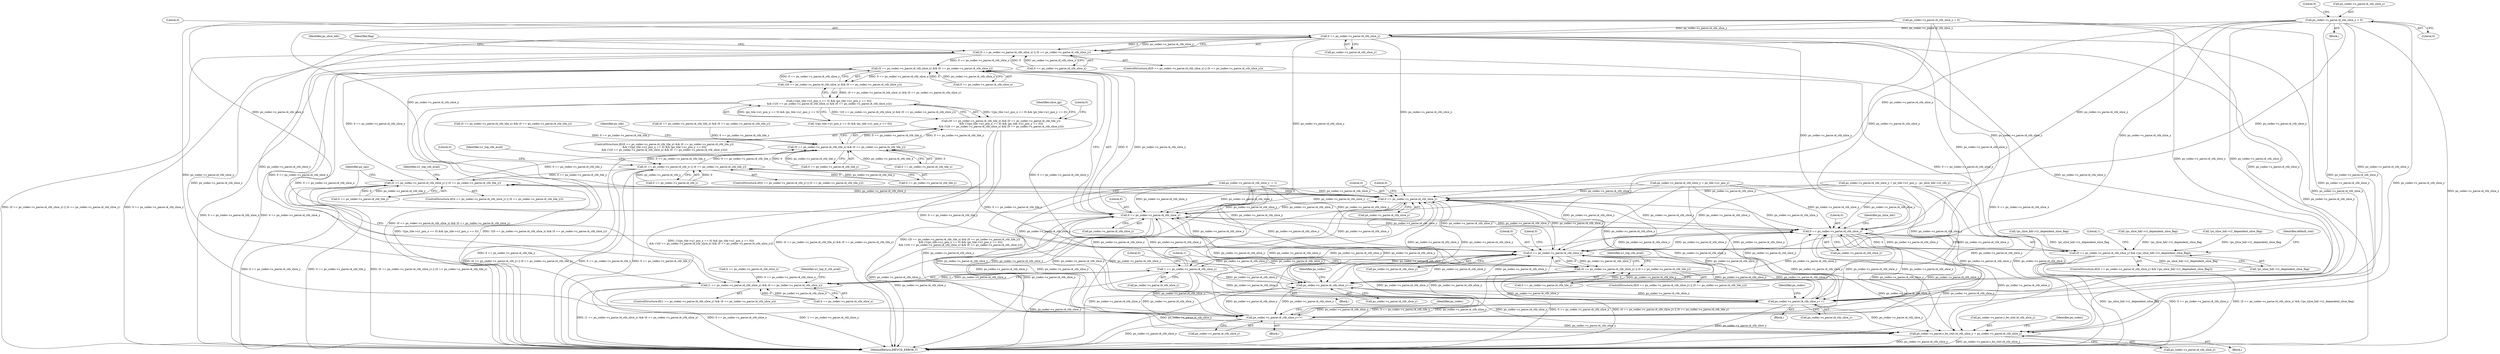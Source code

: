 digraph "0_Android_2b9fb0c2074d370a254b35e2489de2d94943578d@pointer" {
"1000480" [label="(Call,ps_codec->s_parse.i4_ctb_slice_y = 0)"];
"1000718" [label="(Call,0 == ps_codec->s_parse.i4_ctb_slice_y)"];
"1000710" [label="(Call,(0 == ps_codec->s_parse.i4_ctb_slice_x) || (0 == ps_codec->s_parse.i4_ctb_slice_y))"];
"1001120" [label="(Call,(0 == ps_codec->s_parse.i4_ctb_slice_x) && (0 == ps_codec->s_parse.i4_ctb_slice_y))"];
"1001119" [label="(Call,!((0 == ps_codec->s_parse.i4_ctb_slice_x) && (0 == ps_codec->s_parse.i4_ctb_slice_y)))"];
"1001106" [label="(Call,(!((ps_tile->u1_pos_x == 0) && (ps_tile->u1_pos_y == 0)))\n && (!((0 == ps_codec->s_parse.i4_ctb_slice_x) && (0 == ps_codec->s_parse.i4_ctb_slice_y))))"];
"1001090" [label="(Call,((0 == ps_codec->s_parse.i4_ctb_tile_x) && (0 == ps_codec->s_parse.i4_ctb_tile_y))\n && (!((ps_tile->u1_pos_x == 0) && (ps_tile->u1_pos_y == 0)))\n && (!((0 == ps_codec->s_parse.i4_ctb_slice_x) && (0 == ps_codec->s_parse.i4_ctb_slice_y))))"];
"1002802" [label="(Call,(1 == ps_codec->s_parse.i4_ctb_slice_y) && (0 == ps_codec->s_parse.i4_ctb_slice_x))"];
"1001128" [label="(Call,0 == ps_codec->s_parse.i4_ctb_slice_y)"];
"1001539" [label="(Call,0 == ps_codec->s_parse.i4_ctb_slice_y)"];
"1001538" [label="(Call,(0 == ps_codec->s_parse.i4_ctb_slice_y) && (!ps_slice_hdr->i1_dependent_slice_flag))"];
"1002709" [label="(Call,0 == ps_codec->s_parse.i4_ctb_slice_y)"];
"1002708" [label="(Call,(0 == ps_codec->s_parse.i4_ctb_slice_y) || (0 == ps_codec->s_parse.i4_ctb_tile_y))"];
"1001091" [label="(Call,(0 == ps_codec->s_parse.i4_ctb_tile_x) && (0 == ps_codec->s_parse.i4_ctb_tile_y))"];
"1002659" [label="(Call,(0 == ps_codec->s_parse.i4_ctb_y) || (0 == ps_codec->s_parse.i4_ctb_tile_y))"];
"1002752" [label="(Call,(0 == ps_codec->s_parse.i4_ctb_slice_y) || (0 == ps_codec->s_parse.i4_ctb_tile_y))"];
"1002753" [label="(Call,0 == ps_codec->s_parse.i4_ctb_slice_y)"];
"1002803" [label="(Call,1 == ps_codec->s_parse.i4_ctb_slice_y)"];
"1003698" [label="(Call,ps_codec->s_parse.s_bs_ctxt.i4_ctb_slice_y = ps_codec->s_parse.i4_ctb_slice_y)"];
"1004071" [label="(Call,ps_codec->s_parse.i4_ctb_slice_y++)"];
"1004098" [label="(Call,ps_codec->s_parse.i4_ctb_slice_y++)"];
"1004124" [label="(Call,ps_codec->s_parse.i4_ctb_slice_y++)"];
"1000883" [label="(Call,(0 == ps_codec->s_parse.i4_ctb_tile_x) && (0 == ps_codec->s_parse.i4_ctb_tile_y))"];
"1004124" [label="(Call,ps_codec->s_parse.i4_ctb_slice_y++)"];
"1004098" [label="(Call,ps_codec->s_parse.i4_ctb_slice_y++)"];
"1000710" [label="(Call,(0 == ps_codec->s_parse.i4_ctb_slice_x) || (0 == ps_codec->s_parse.i4_ctb_slice_y))"];
"1000468" [label="(Call,!ps_slice_hdr->i1_dependent_slice_flag)"];
"1002801" [label="(ControlStructure,if((1 == ps_codec->s_parse.i4_ctb_slice_y) && (0 == ps_codec->s_parse.i4_ctb_slice_x)))"];
"1002710" [label="(Literal,0)"];
"1002708" [label="(Call,(0 == ps_codec->s_parse.i4_ctb_slice_y) || (0 == ps_codec->s_parse.i4_ctb_tile_y))"];
"1000472" [label="(Block,)"];
"1001551" [label="(Identifier,default_ctxt)"];
"1000266" [label="(Call,!ps_slice_hdr->i1_dependent_slice_flag)"];
"1002687" [label="(Literal,0)"];
"1002711" [label="(Call,ps_codec->s_parse.i4_ctb_slice_y)"];
"1002667" [label="(Call,0 == ps_codec->s_parse.i4_ctb_tile_y)"];
"1001091" [label="(Call,(0 == ps_codec->s_parse.i4_ctb_tile_x) && (0 == ps_codec->s_parse.i4_ctb_tile_y))"];
"1001546" [label="(Call,!ps_slice_hdr->i1_dependent_slice_flag)"];
"1004125" [label="(Call,ps_codec->s_parse.i4_ctb_slice_y)"];
"1001090" [label="(Call,((0 == ps_codec->s_parse.i4_ctb_tile_x) && (0 == ps_codec->s_parse.i4_ctb_tile_y))\n && (!((ps_tile->u1_pos_x == 0) && (ps_tile->u1_pos_y == 0)))\n && (!((0 == ps_codec->s_parse.i4_ctb_slice_x) && (0 == ps_codec->s_parse.i4_ctb_slice_y))))"];
"1001555" [label="(Literal,1)"];
"1000486" [label="(Literal,0)"];
"1000720" [label="(Call,ps_codec->s_parse.i4_ctb_slice_y)"];
"1002717" [label="(Literal,0)"];
"1001541" [label="(Call,ps_codec->s_parse.i4_ctb_slice_y)"];
"1001111" [label="(Identifier,ps_tile)"];
"1003699" [label="(Call,ps_codec->s_parse.s_bs_ctxt.i4_ctb_slice_y)"];
"1000719" [label="(Literal,0)"];
"1002707" [label="(ControlStructure,if((0 == ps_codec->s_parse.i4_ctb_slice_y) || (0 == ps_codec->s_parse.i4_ctb_tile_y)))"];
"1001137" [label="(Identifier,slice_qp)"];
"1004097" [label="(Block,)"];
"1001348" [label="(Literal,0)"];
"1002775" [label="(Call,0 == ps_codec->s_parse.i4_ctb_slice_x)"];
"1001296" [label="(Call,!ps_slice_hdr->i1_dependent_slice_flag)"];
"1001099" [label="(Call,0 == ps_codec->s_parse.i4_ctb_tile_y)"];
"1001089" [label="(ControlStructure,if(((0 == ps_codec->s_parse.i4_ctb_tile_x) && (0 == ps_codec->s_parse.i4_ctb_tile_y))\n && (!((ps_tile->u1_pos_x == 0) && (ps_tile->u1_pos_y == 0)))\n && (!((0 == ps_codec->s_parse.i4_ctb_slice_x) && (0 == ps_codec->s_parse.i4_ctb_slice_y)))))"];
"1001092" [label="(Call,0 == ps_codec->s_parse.i4_ctb_tile_x)"];
"1003715" [label="(Identifier,ps_codec)"];
"1002754" [label="(Literal,0)"];
"1000711" [label="(Call,0 == ps_codec->s_parse.i4_ctb_slice_x)"];
"1002659" [label="(Call,(0 == ps_codec->s_parse.i4_ctb_y) || (0 == ps_codec->s_parse.i4_ctb_tile_y))"];
"1002810" [label="(Call,0 == ps_codec->s_parse.i4_ctb_slice_x)"];
"1002802" [label="(Call,(1 == ps_codec->s_parse.i4_ctb_slice_y) && (0 == ps_codec->s_parse.i4_ctb_slice_x))"];
"1001129" [label="(Literal,0)"];
"1000730" [label="(Identifier,flag)"];
"1000460" [label="(Call,ps_codec->s_parse.i4_ctb_slice_y = 0)"];
"1001130" [label="(Call,ps_codec->s_parse.i4_ctb_slice_y)"];
"1002709" [label="(Call,0 == ps_codec->s_parse.i4_ctb_slice_y)"];
"1002660" [label="(Call,0 == ps_codec->s_parse.i4_ctb_y)"];
"1002716" [label="(Call,0 == ps_codec->s_parse.i4_ctb_tile_y)"];
"1003706" [label="(Call,ps_codec->s_parse.i4_ctb_slice_y)"];
"1001106" [label="(Call,(!((ps_tile->u1_pos_x == 0) && (ps_tile->u1_pos_y == 0)))\n && (!((0 == ps_codec->s_parse.i4_ctb_slice_x) && (0 == ps_codec->s_parse.i4_ctb_slice_y))))"];
"1004123" [label="(Block,)"];
"1004080" [label="(Identifier,ps_codec)"];
"1002819" [label="(Identifier,u1_top_lt_ctb_avail)"];
"1003698" [label="(Call,ps_codec->s_parse.s_bs_ctxt.i4_ctb_slice_y = ps_codec->s_parse.i4_ctb_slice_y)"];
"1001120" [label="(Call,(0 == ps_codec->s_parse.i4_ctb_slice_x) && (0 == ps_codec->s_parse.i4_ctb_slice_y))"];
"1001121" [label="(Call,0 == ps_codec->s_parse.i4_ctb_slice_x)"];
"1002805" [label="(Call,ps_codec->s_parse.i4_ctb_slice_y)"];
"1001537" [label="(ControlStructure,if((0 == ps_codec->s_parse.i4_ctb_slice_y) && (!ps_slice_hdr->i1_dependent_slice_flag)))"];
"1000718" [label="(Call,0 == ps_codec->s_parse.i4_ctb_slice_y)"];
"1004070" [label="(Block,)"];
"1000437" [label="(Call,(0 == ps_codec->s_parse.i4_ctb_tile_x) && (0 == ps_codec->s_parse.i4_ctb_tile_y))"];
"1004845" [label="(MethodReturn,IHEVCD_ERROR_T)"];
"1002755" [label="(Call,ps_codec->s_parse.i4_ctb_slice_y)"];
"1001239" [label="(Call,ps_codec->s_parse.i4_ctb_slice_y = ps_tile->u1_pos_y - ps_slice_hdr->i2_ctb_y)"];
"1004072" [label="(Call,ps_codec->s_parse.i4_ctb_slice_y)"];
"1002751" [label="(ControlStructure,if((0 == ps_codec->s_parse.i4_ctb_slice_y) || (0 == ps_codec->s_parse.i4_ctb_tile_y)))"];
"1001548" [label="(Identifier,ps_slice_hdr)"];
"1000490" [label="(Literal,0)"];
"1004099" [label="(Call,ps_codec->s_parse.i4_ctb_slice_y)"];
"1002760" [label="(Call,0 == ps_codec->s_parse.i4_ctb_tile_y)"];
"1001128" [label="(Call,0 == ps_codec->s_parse.i4_ctb_slice_y)"];
"1002811" [label="(Literal,0)"];
"1000480" [label="(Call,ps_codec->s_parse.i4_ctb_slice_y = 0)"];
"1001119" [label="(Call,!((0 == ps_codec->s_parse.i4_ctb_slice_x) && (0 == ps_codec->s_parse.i4_ctb_slice_y)))"];
"1002725" [label="(Identifier,u1_top_ctb_avail)"];
"1002804" [label="(Literal,1)"];
"1002769" [label="(Identifier,u1_top_ctb_avail)"];
"1002753" [label="(Call,0 == ps_codec->s_parse.i4_ctb_slice_y)"];
"1002658" [label="(ControlStructure,if((0 == ps_codec->s_parse.i4_ctb_y) || (0 == ps_codec->s_parse.i4_ctb_tile_y)))"];
"1001539" [label="(Call,0 == ps_codec->s_parse.i4_ctb_slice_y)"];
"1002752" [label="(Call,(0 == ps_codec->s_parse.i4_ctb_slice_y) || (0 == ps_codec->s_parse.i4_ctb_tile_y))"];
"1001288" [label="(Call,ps_codec->s_parse.i4_ctb_slice_y -= 1)"];
"1002826" [label="(Identifier,ps_sps)"];
"1004301" [label="(Call,ps_codec->s_parse.i4_ctb_slice_y = ps_tile->u1_pos_y)"];
"1002676" [label="(Identifier,u1_top_ctb_avail)"];
"1001540" [label="(Literal,0)"];
"1003465" [label="(Block,)"];
"1004071" [label="(Call,ps_codec->s_parse.i4_ctb_slice_y++)"];
"1001538" [label="(Call,(0 == ps_codec->s_parse.i4_ctb_slice_y) && (!ps_slice_hdr->i1_dependent_slice_flag))"];
"1002761" [label="(Literal,0)"];
"1004133" [label="(Identifier,ps_codec)"];
"1004107" [label="(Identifier,ps_codec)"];
"1002803" [label="(Call,1 == ps_codec->s_parse.i4_ctb_slice_y)"];
"1001107" [label="(Call,!((ps_tile->u1_pos_x == 0) && (ps_tile->u1_pos_y == 0)))"];
"1000709" [label="(ControlStructure,if((0 == ps_codec->s_parse.i4_ctb_slice_x) || (0 == ps_codec->s_parse.i4_ctb_slice_y)))"];
"1000822" [label="(Identifier,ps_slice_hdr)"];
"1000481" [label="(Call,ps_codec->s_parse.i4_ctb_slice_y)"];
"1000480" -> "1000472"  [label="AST: "];
"1000480" -> "1000486"  [label="CFG: "];
"1000481" -> "1000480"  [label="AST: "];
"1000486" -> "1000480"  [label="AST: "];
"1000490" -> "1000480"  [label="CFG: "];
"1000480" -> "1004845"  [label="DDG: ps_codec->s_parse.i4_ctb_slice_y"];
"1000480" -> "1000718"  [label="DDG: ps_codec->s_parse.i4_ctb_slice_y"];
"1000480" -> "1001128"  [label="DDG: ps_codec->s_parse.i4_ctb_slice_y"];
"1000480" -> "1001539"  [label="DDG: ps_codec->s_parse.i4_ctb_slice_y"];
"1000480" -> "1002709"  [label="DDG: ps_codec->s_parse.i4_ctb_slice_y"];
"1000480" -> "1002753"  [label="DDG: ps_codec->s_parse.i4_ctb_slice_y"];
"1000480" -> "1003698"  [label="DDG: ps_codec->s_parse.i4_ctb_slice_y"];
"1000480" -> "1004071"  [label="DDG: ps_codec->s_parse.i4_ctb_slice_y"];
"1000480" -> "1004098"  [label="DDG: ps_codec->s_parse.i4_ctb_slice_y"];
"1000480" -> "1004124"  [label="DDG: ps_codec->s_parse.i4_ctb_slice_y"];
"1000718" -> "1000710"  [label="AST: "];
"1000718" -> "1000720"  [label="CFG: "];
"1000719" -> "1000718"  [label="AST: "];
"1000720" -> "1000718"  [label="AST: "];
"1000710" -> "1000718"  [label="CFG: "];
"1000718" -> "1004845"  [label="DDG: ps_codec->s_parse.i4_ctb_slice_y"];
"1000718" -> "1000710"  [label="DDG: 0"];
"1000718" -> "1000710"  [label="DDG: ps_codec->s_parse.i4_ctb_slice_y"];
"1000460" -> "1000718"  [label="DDG: ps_codec->s_parse.i4_ctb_slice_y"];
"1000718" -> "1001128"  [label="DDG: ps_codec->s_parse.i4_ctb_slice_y"];
"1000718" -> "1001539"  [label="DDG: ps_codec->s_parse.i4_ctb_slice_y"];
"1000718" -> "1002709"  [label="DDG: ps_codec->s_parse.i4_ctb_slice_y"];
"1000718" -> "1002753"  [label="DDG: ps_codec->s_parse.i4_ctb_slice_y"];
"1000718" -> "1003698"  [label="DDG: ps_codec->s_parse.i4_ctb_slice_y"];
"1000718" -> "1004071"  [label="DDG: ps_codec->s_parse.i4_ctb_slice_y"];
"1000718" -> "1004098"  [label="DDG: ps_codec->s_parse.i4_ctb_slice_y"];
"1000718" -> "1004124"  [label="DDG: ps_codec->s_parse.i4_ctb_slice_y"];
"1000710" -> "1000709"  [label="AST: "];
"1000710" -> "1000711"  [label="CFG: "];
"1000711" -> "1000710"  [label="AST: "];
"1000730" -> "1000710"  [label="CFG: "];
"1000822" -> "1000710"  [label="CFG: "];
"1000710" -> "1004845"  [label="DDG: 0 == ps_codec->s_parse.i4_ctb_slice_x"];
"1000710" -> "1004845"  [label="DDG: (0 == ps_codec->s_parse.i4_ctb_slice_x) || (0 == ps_codec->s_parse.i4_ctb_slice_y)"];
"1000710" -> "1004845"  [label="DDG: 0 == ps_codec->s_parse.i4_ctb_slice_y"];
"1000711" -> "1000710"  [label="DDG: 0"];
"1000711" -> "1000710"  [label="DDG: ps_codec->s_parse.i4_ctb_slice_x"];
"1000710" -> "1001120"  [label="DDG: 0 == ps_codec->s_parse.i4_ctb_slice_y"];
"1000710" -> "1002802"  [label="DDG: 0 == ps_codec->s_parse.i4_ctb_slice_x"];
"1001120" -> "1001119"  [label="AST: "];
"1001120" -> "1001121"  [label="CFG: "];
"1001120" -> "1001128"  [label="CFG: "];
"1001121" -> "1001120"  [label="AST: "];
"1001128" -> "1001120"  [label="AST: "];
"1001119" -> "1001120"  [label="CFG: "];
"1001120" -> "1004845"  [label="DDG: 0 == ps_codec->s_parse.i4_ctb_slice_x"];
"1001120" -> "1004845"  [label="DDG: 0 == ps_codec->s_parse.i4_ctb_slice_y"];
"1001120" -> "1001119"  [label="DDG: 0 == ps_codec->s_parse.i4_ctb_slice_x"];
"1001120" -> "1001119"  [label="DDG: 0 == ps_codec->s_parse.i4_ctb_slice_y"];
"1001121" -> "1001120"  [label="DDG: 0"];
"1001121" -> "1001120"  [label="DDG: ps_codec->s_parse.i4_ctb_slice_x"];
"1002708" -> "1001120"  [label="DDG: 0 == ps_codec->s_parse.i4_ctb_slice_y"];
"1002752" -> "1001120"  [label="DDG: 0 == ps_codec->s_parse.i4_ctb_slice_y"];
"1001538" -> "1001120"  [label="DDG: 0 == ps_codec->s_parse.i4_ctb_slice_y"];
"1001128" -> "1001120"  [label="DDG: 0"];
"1001128" -> "1001120"  [label="DDG: ps_codec->s_parse.i4_ctb_slice_y"];
"1001120" -> "1002802"  [label="DDG: 0 == ps_codec->s_parse.i4_ctb_slice_x"];
"1001119" -> "1001106"  [label="AST: "];
"1001106" -> "1001119"  [label="CFG: "];
"1001119" -> "1004845"  [label="DDG: (0 == ps_codec->s_parse.i4_ctb_slice_x) && (0 == ps_codec->s_parse.i4_ctb_slice_y)"];
"1001119" -> "1001106"  [label="DDG: (0 == ps_codec->s_parse.i4_ctb_slice_x) && (0 == ps_codec->s_parse.i4_ctb_slice_y)"];
"1001106" -> "1001090"  [label="AST: "];
"1001106" -> "1001107"  [label="CFG: "];
"1001107" -> "1001106"  [label="AST: "];
"1001090" -> "1001106"  [label="CFG: "];
"1001106" -> "1004845"  [label="DDG: !((ps_tile->u1_pos_x == 0) && (ps_tile->u1_pos_y == 0))"];
"1001106" -> "1004845"  [label="DDG: !((0 == ps_codec->s_parse.i4_ctb_slice_x) && (0 == ps_codec->s_parse.i4_ctb_slice_y))"];
"1001106" -> "1001090"  [label="DDG: !((ps_tile->u1_pos_x == 0) && (ps_tile->u1_pos_y == 0))"];
"1001106" -> "1001090"  [label="DDG: !((0 == ps_codec->s_parse.i4_ctb_slice_x) && (0 == ps_codec->s_parse.i4_ctb_slice_y))"];
"1001107" -> "1001106"  [label="DDG: (ps_tile->u1_pos_x == 0) && (ps_tile->u1_pos_y == 0)"];
"1001090" -> "1001089"  [label="AST: "];
"1001090" -> "1001091"  [label="CFG: "];
"1001091" -> "1001090"  [label="AST: "];
"1001137" -> "1001090"  [label="CFG: "];
"1001348" -> "1001090"  [label="CFG: "];
"1001090" -> "1004845"  [label="DDG: (0 == ps_codec->s_parse.i4_ctb_tile_x) && (0 == ps_codec->s_parse.i4_ctb_tile_y)"];
"1001090" -> "1004845"  [label="DDG: (!((ps_tile->u1_pos_x == 0) && (ps_tile->u1_pos_y == 0)))\n && (!((0 == ps_codec->s_parse.i4_ctb_slice_x) && (0 == ps_codec->s_parse.i4_ctb_slice_y)))"];
"1001090" -> "1004845"  [label="DDG: ((0 == ps_codec->s_parse.i4_ctb_tile_x) && (0 == ps_codec->s_parse.i4_ctb_tile_y))\n && (!((ps_tile->u1_pos_x == 0) && (ps_tile->u1_pos_y == 0)))\n && (!((0 == ps_codec->s_parse.i4_ctb_slice_x) && (0 == ps_codec->s_parse.i4_ctb_slice_y)))"];
"1001091" -> "1001090"  [label="DDG: 0 == ps_codec->s_parse.i4_ctb_tile_x"];
"1001091" -> "1001090"  [label="DDG: 0 == ps_codec->s_parse.i4_ctb_tile_y"];
"1002802" -> "1002801"  [label="AST: "];
"1002802" -> "1002803"  [label="CFG: "];
"1002802" -> "1002810"  [label="CFG: "];
"1002803" -> "1002802"  [label="AST: "];
"1002810" -> "1002802"  [label="AST: "];
"1002819" -> "1002802"  [label="CFG: "];
"1002826" -> "1002802"  [label="CFG: "];
"1002802" -> "1004845"  [label="DDG: (1 == ps_codec->s_parse.i4_ctb_slice_y) && (0 == ps_codec->s_parse.i4_ctb_slice_x)"];
"1002802" -> "1004845"  [label="DDG: 0 == ps_codec->s_parse.i4_ctb_slice_x"];
"1002802" -> "1004845"  [label="DDG: 1 == ps_codec->s_parse.i4_ctb_slice_y"];
"1002803" -> "1002802"  [label="DDG: 1"];
"1002803" -> "1002802"  [label="DDG: ps_codec->s_parse.i4_ctb_slice_y"];
"1002810" -> "1002802"  [label="DDG: 0"];
"1002810" -> "1002802"  [label="DDG: ps_codec->s_parse.i4_ctb_slice_x"];
"1002775" -> "1002802"  [label="DDG: 0 == ps_codec->s_parse.i4_ctb_slice_x"];
"1001128" -> "1001130"  [label="CFG: "];
"1001129" -> "1001128"  [label="AST: "];
"1001130" -> "1001128"  [label="AST: "];
"1001128" -> "1004845"  [label="DDG: ps_codec->s_parse.i4_ctb_slice_y"];
"1000460" -> "1001128"  [label="DDG: ps_codec->s_parse.i4_ctb_slice_y"];
"1004124" -> "1001128"  [label="DDG: ps_codec->s_parse.i4_ctb_slice_y"];
"1002709" -> "1001128"  [label="DDG: ps_codec->s_parse.i4_ctb_slice_y"];
"1004301" -> "1001128"  [label="DDG: ps_codec->s_parse.i4_ctb_slice_y"];
"1002753" -> "1001128"  [label="DDG: ps_codec->s_parse.i4_ctb_slice_y"];
"1004071" -> "1001128"  [label="DDG: ps_codec->s_parse.i4_ctb_slice_y"];
"1001288" -> "1001128"  [label="DDG: ps_codec->s_parse.i4_ctb_slice_y"];
"1001239" -> "1001128"  [label="DDG: ps_codec->s_parse.i4_ctb_slice_y"];
"1004098" -> "1001128"  [label="DDG: ps_codec->s_parse.i4_ctb_slice_y"];
"1002803" -> "1001128"  [label="DDG: ps_codec->s_parse.i4_ctb_slice_y"];
"1001539" -> "1001128"  [label="DDG: ps_codec->s_parse.i4_ctb_slice_y"];
"1001128" -> "1001539"  [label="DDG: ps_codec->s_parse.i4_ctb_slice_y"];
"1001128" -> "1002709"  [label="DDG: ps_codec->s_parse.i4_ctb_slice_y"];
"1001128" -> "1002753"  [label="DDG: ps_codec->s_parse.i4_ctb_slice_y"];
"1001128" -> "1003698"  [label="DDG: ps_codec->s_parse.i4_ctb_slice_y"];
"1001128" -> "1004071"  [label="DDG: ps_codec->s_parse.i4_ctb_slice_y"];
"1001128" -> "1004098"  [label="DDG: ps_codec->s_parse.i4_ctb_slice_y"];
"1001128" -> "1004124"  [label="DDG: ps_codec->s_parse.i4_ctb_slice_y"];
"1001539" -> "1001538"  [label="AST: "];
"1001539" -> "1001541"  [label="CFG: "];
"1001540" -> "1001539"  [label="AST: "];
"1001541" -> "1001539"  [label="AST: "];
"1001548" -> "1001539"  [label="CFG: "];
"1001538" -> "1001539"  [label="CFG: "];
"1001539" -> "1004845"  [label="DDG: ps_codec->s_parse.i4_ctb_slice_y"];
"1001539" -> "1001538"  [label="DDG: 0"];
"1001539" -> "1001538"  [label="DDG: ps_codec->s_parse.i4_ctb_slice_y"];
"1000460" -> "1001539"  [label="DDG: ps_codec->s_parse.i4_ctb_slice_y"];
"1004124" -> "1001539"  [label="DDG: ps_codec->s_parse.i4_ctb_slice_y"];
"1002709" -> "1001539"  [label="DDG: ps_codec->s_parse.i4_ctb_slice_y"];
"1004301" -> "1001539"  [label="DDG: ps_codec->s_parse.i4_ctb_slice_y"];
"1002753" -> "1001539"  [label="DDG: ps_codec->s_parse.i4_ctb_slice_y"];
"1004071" -> "1001539"  [label="DDG: ps_codec->s_parse.i4_ctb_slice_y"];
"1001288" -> "1001539"  [label="DDG: ps_codec->s_parse.i4_ctb_slice_y"];
"1001239" -> "1001539"  [label="DDG: ps_codec->s_parse.i4_ctb_slice_y"];
"1004098" -> "1001539"  [label="DDG: ps_codec->s_parse.i4_ctb_slice_y"];
"1002803" -> "1001539"  [label="DDG: ps_codec->s_parse.i4_ctb_slice_y"];
"1001539" -> "1002709"  [label="DDG: ps_codec->s_parse.i4_ctb_slice_y"];
"1001539" -> "1002753"  [label="DDG: ps_codec->s_parse.i4_ctb_slice_y"];
"1001539" -> "1003698"  [label="DDG: ps_codec->s_parse.i4_ctb_slice_y"];
"1001539" -> "1004071"  [label="DDG: ps_codec->s_parse.i4_ctb_slice_y"];
"1001539" -> "1004098"  [label="DDG: ps_codec->s_parse.i4_ctb_slice_y"];
"1001539" -> "1004124"  [label="DDG: ps_codec->s_parse.i4_ctb_slice_y"];
"1001538" -> "1001537"  [label="AST: "];
"1001538" -> "1001546"  [label="CFG: "];
"1001546" -> "1001538"  [label="AST: "];
"1001551" -> "1001538"  [label="CFG: "];
"1001555" -> "1001538"  [label="CFG: "];
"1001538" -> "1004845"  [label="DDG: 0 == ps_codec->s_parse.i4_ctb_slice_y"];
"1001538" -> "1004845"  [label="DDG: (0 == ps_codec->s_parse.i4_ctb_slice_y) && (!ps_slice_hdr->i1_dependent_slice_flag)"];
"1001538" -> "1004845"  [label="DDG: !ps_slice_hdr->i1_dependent_slice_flag"];
"1001546" -> "1001538"  [label="DDG: ps_slice_hdr->i1_dependent_slice_flag"];
"1000266" -> "1001538"  [label="DDG: !ps_slice_hdr->i1_dependent_slice_flag"];
"1000468" -> "1001538"  [label="DDG: !ps_slice_hdr->i1_dependent_slice_flag"];
"1001296" -> "1001538"  [label="DDG: !ps_slice_hdr->i1_dependent_slice_flag"];
"1002709" -> "1002708"  [label="AST: "];
"1002709" -> "1002711"  [label="CFG: "];
"1002710" -> "1002709"  [label="AST: "];
"1002711" -> "1002709"  [label="AST: "];
"1002717" -> "1002709"  [label="CFG: "];
"1002708" -> "1002709"  [label="CFG: "];
"1002709" -> "1004845"  [label="DDG: ps_codec->s_parse.i4_ctb_slice_y"];
"1002709" -> "1002708"  [label="DDG: 0"];
"1002709" -> "1002708"  [label="DDG: ps_codec->s_parse.i4_ctb_slice_y"];
"1000460" -> "1002709"  [label="DDG: ps_codec->s_parse.i4_ctb_slice_y"];
"1004124" -> "1002709"  [label="DDG: ps_codec->s_parse.i4_ctb_slice_y"];
"1004301" -> "1002709"  [label="DDG: ps_codec->s_parse.i4_ctb_slice_y"];
"1002753" -> "1002709"  [label="DDG: ps_codec->s_parse.i4_ctb_slice_y"];
"1004071" -> "1002709"  [label="DDG: ps_codec->s_parse.i4_ctb_slice_y"];
"1001288" -> "1002709"  [label="DDG: ps_codec->s_parse.i4_ctb_slice_y"];
"1001239" -> "1002709"  [label="DDG: ps_codec->s_parse.i4_ctb_slice_y"];
"1004098" -> "1002709"  [label="DDG: ps_codec->s_parse.i4_ctb_slice_y"];
"1002803" -> "1002709"  [label="DDG: ps_codec->s_parse.i4_ctb_slice_y"];
"1002709" -> "1002753"  [label="DDG: ps_codec->s_parse.i4_ctb_slice_y"];
"1002709" -> "1003698"  [label="DDG: ps_codec->s_parse.i4_ctb_slice_y"];
"1002709" -> "1004071"  [label="DDG: ps_codec->s_parse.i4_ctb_slice_y"];
"1002709" -> "1004098"  [label="DDG: ps_codec->s_parse.i4_ctb_slice_y"];
"1002709" -> "1004124"  [label="DDG: ps_codec->s_parse.i4_ctb_slice_y"];
"1002708" -> "1002707"  [label="AST: "];
"1002708" -> "1002716"  [label="CFG: "];
"1002716" -> "1002708"  [label="AST: "];
"1002725" -> "1002708"  [label="CFG: "];
"1002826" -> "1002708"  [label="CFG: "];
"1002708" -> "1004845"  [label="DDG: 0 == ps_codec->s_parse.i4_ctb_slice_y"];
"1002708" -> "1004845"  [label="DDG: 0 == ps_codec->s_parse.i4_ctb_tile_y"];
"1002708" -> "1004845"  [label="DDG: (0 == ps_codec->s_parse.i4_ctb_slice_y) || (0 == ps_codec->s_parse.i4_ctb_tile_y)"];
"1002708" -> "1001091"  [label="DDG: 0 == ps_codec->s_parse.i4_ctb_tile_y"];
"1002716" -> "1002708"  [label="DDG: 0"];
"1002716" -> "1002708"  [label="DDG: ps_codec->s_parse.i4_ctb_tile_y"];
"1002659" -> "1002708"  [label="DDG: 0 == ps_codec->s_parse.i4_ctb_tile_y"];
"1001091" -> "1001092"  [label="CFG: "];
"1001091" -> "1001099"  [label="CFG: "];
"1001092" -> "1001091"  [label="AST: "];
"1001099" -> "1001091"  [label="AST: "];
"1001111" -> "1001091"  [label="CFG: "];
"1001091" -> "1004845"  [label="DDG: 0 == ps_codec->s_parse.i4_ctb_tile_y"];
"1001092" -> "1001091"  [label="DDG: 0"];
"1001092" -> "1001091"  [label="DDG: ps_codec->s_parse.i4_ctb_tile_x"];
"1002659" -> "1001091"  [label="DDG: 0 == ps_codec->s_parse.i4_ctb_tile_y"];
"1000437" -> "1001091"  [label="DDG: 0 == ps_codec->s_parse.i4_ctb_tile_y"];
"1000883" -> "1001091"  [label="DDG: 0 == ps_codec->s_parse.i4_ctb_tile_y"];
"1002752" -> "1001091"  [label="DDG: 0 == ps_codec->s_parse.i4_ctb_tile_y"];
"1001099" -> "1001091"  [label="DDG: 0"];
"1001099" -> "1001091"  [label="DDG: ps_codec->s_parse.i4_ctb_tile_y"];
"1001091" -> "1002659"  [label="DDG: 0 == ps_codec->s_parse.i4_ctb_tile_y"];
"1002659" -> "1002658"  [label="AST: "];
"1002659" -> "1002660"  [label="CFG: "];
"1002659" -> "1002667"  [label="CFG: "];
"1002660" -> "1002659"  [label="AST: "];
"1002667" -> "1002659"  [label="AST: "];
"1002676" -> "1002659"  [label="CFG: "];
"1002687" -> "1002659"  [label="CFG: "];
"1002659" -> "1004845"  [label="DDG: 0 == ps_codec->s_parse.i4_ctb_tile_y"];
"1002659" -> "1004845"  [label="DDG: (0 == ps_codec->s_parse.i4_ctb_y) || (0 == ps_codec->s_parse.i4_ctb_tile_y)"];
"1002659" -> "1004845"  [label="DDG: 0 == ps_codec->s_parse.i4_ctb_y"];
"1002660" -> "1002659"  [label="DDG: 0"];
"1002660" -> "1002659"  [label="DDG: ps_codec->s_parse.i4_ctb_y"];
"1002667" -> "1002659"  [label="DDG: 0"];
"1002667" -> "1002659"  [label="DDG: ps_codec->s_parse.i4_ctb_tile_y"];
"1002659" -> "1002752"  [label="DDG: 0 == ps_codec->s_parse.i4_ctb_tile_y"];
"1002752" -> "1002751"  [label="AST: "];
"1002752" -> "1002753"  [label="CFG: "];
"1002752" -> "1002760"  [label="CFG: "];
"1002753" -> "1002752"  [label="AST: "];
"1002760" -> "1002752"  [label="AST: "];
"1002769" -> "1002752"  [label="CFG: "];
"1002804" -> "1002752"  [label="CFG: "];
"1002752" -> "1004845"  [label="DDG: 0 == ps_codec->s_parse.i4_ctb_tile_y"];
"1002752" -> "1004845"  [label="DDG: 0 == ps_codec->s_parse.i4_ctb_slice_y"];
"1002752" -> "1004845"  [label="DDG: (0 == ps_codec->s_parse.i4_ctb_slice_y) || (0 == ps_codec->s_parse.i4_ctb_tile_y)"];
"1002753" -> "1002752"  [label="DDG: 0"];
"1002753" -> "1002752"  [label="DDG: ps_codec->s_parse.i4_ctb_slice_y"];
"1002760" -> "1002752"  [label="DDG: 0"];
"1002760" -> "1002752"  [label="DDG: ps_codec->s_parse.i4_ctb_tile_y"];
"1002753" -> "1002755"  [label="CFG: "];
"1002754" -> "1002753"  [label="AST: "];
"1002755" -> "1002753"  [label="AST: "];
"1002761" -> "1002753"  [label="CFG: "];
"1002753" -> "1004845"  [label="DDG: ps_codec->s_parse.i4_ctb_slice_y"];
"1000460" -> "1002753"  [label="DDG: ps_codec->s_parse.i4_ctb_slice_y"];
"1004124" -> "1002753"  [label="DDG: ps_codec->s_parse.i4_ctb_slice_y"];
"1004301" -> "1002753"  [label="DDG: ps_codec->s_parse.i4_ctb_slice_y"];
"1004071" -> "1002753"  [label="DDG: ps_codec->s_parse.i4_ctb_slice_y"];
"1001288" -> "1002753"  [label="DDG: ps_codec->s_parse.i4_ctb_slice_y"];
"1001239" -> "1002753"  [label="DDG: ps_codec->s_parse.i4_ctb_slice_y"];
"1004098" -> "1002753"  [label="DDG: ps_codec->s_parse.i4_ctb_slice_y"];
"1002803" -> "1002753"  [label="DDG: ps_codec->s_parse.i4_ctb_slice_y"];
"1002753" -> "1002803"  [label="DDG: ps_codec->s_parse.i4_ctb_slice_y"];
"1002753" -> "1003698"  [label="DDG: ps_codec->s_parse.i4_ctb_slice_y"];
"1002753" -> "1004071"  [label="DDG: ps_codec->s_parse.i4_ctb_slice_y"];
"1002753" -> "1004098"  [label="DDG: ps_codec->s_parse.i4_ctb_slice_y"];
"1002753" -> "1004124"  [label="DDG: ps_codec->s_parse.i4_ctb_slice_y"];
"1002803" -> "1002805"  [label="CFG: "];
"1002804" -> "1002803"  [label="AST: "];
"1002805" -> "1002803"  [label="AST: "];
"1002811" -> "1002803"  [label="CFG: "];
"1002803" -> "1004845"  [label="DDG: ps_codec->s_parse.i4_ctb_slice_y"];
"1002803" -> "1003698"  [label="DDG: ps_codec->s_parse.i4_ctb_slice_y"];
"1002803" -> "1004071"  [label="DDG: ps_codec->s_parse.i4_ctb_slice_y"];
"1002803" -> "1004098"  [label="DDG: ps_codec->s_parse.i4_ctb_slice_y"];
"1002803" -> "1004124"  [label="DDG: ps_codec->s_parse.i4_ctb_slice_y"];
"1003698" -> "1003465"  [label="AST: "];
"1003698" -> "1003706"  [label="CFG: "];
"1003699" -> "1003698"  [label="AST: "];
"1003706" -> "1003698"  [label="AST: "];
"1003715" -> "1003698"  [label="CFG: "];
"1003698" -> "1004845"  [label="DDG: ps_codec->s_parse.s_bs_ctxt.i4_ctb_slice_y"];
"1003698" -> "1004845"  [label="DDG: ps_codec->s_parse.i4_ctb_slice_y"];
"1000460" -> "1003698"  [label="DDG: ps_codec->s_parse.i4_ctb_slice_y"];
"1004124" -> "1003698"  [label="DDG: ps_codec->s_parse.i4_ctb_slice_y"];
"1004301" -> "1003698"  [label="DDG: ps_codec->s_parse.i4_ctb_slice_y"];
"1004071" -> "1003698"  [label="DDG: ps_codec->s_parse.i4_ctb_slice_y"];
"1001288" -> "1003698"  [label="DDG: ps_codec->s_parse.i4_ctb_slice_y"];
"1001239" -> "1003698"  [label="DDG: ps_codec->s_parse.i4_ctb_slice_y"];
"1004098" -> "1003698"  [label="DDG: ps_codec->s_parse.i4_ctb_slice_y"];
"1004071" -> "1004070"  [label="AST: "];
"1004071" -> "1004072"  [label="CFG: "];
"1004072" -> "1004071"  [label="AST: "];
"1004080" -> "1004071"  [label="CFG: "];
"1004071" -> "1004845"  [label="DDG: ps_codec->s_parse.i4_ctb_slice_y"];
"1000460" -> "1004071"  [label="DDG: ps_codec->s_parse.i4_ctb_slice_y"];
"1004124" -> "1004071"  [label="DDG: ps_codec->s_parse.i4_ctb_slice_y"];
"1004301" -> "1004071"  [label="DDG: ps_codec->s_parse.i4_ctb_slice_y"];
"1001288" -> "1004071"  [label="DDG: ps_codec->s_parse.i4_ctb_slice_y"];
"1001239" -> "1004071"  [label="DDG: ps_codec->s_parse.i4_ctb_slice_y"];
"1004098" -> "1004071"  [label="DDG: ps_codec->s_parse.i4_ctb_slice_y"];
"1004071" -> "1004098"  [label="DDG: ps_codec->s_parse.i4_ctb_slice_y"];
"1004071" -> "1004124"  [label="DDG: ps_codec->s_parse.i4_ctb_slice_y"];
"1004098" -> "1004097"  [label="AST: "];
"1004098" -> "1004099"  [label="CFG: "];
"1004099" -> "1004098"  [label="AST: "];
"1004107" -> "1004098"  [label="CFG: "];
"1004098" -> "1004845"  [label="DDG: ps_codec->s_parse.i4_ctb_slice_y"];
"1000460" -> "1004098"  [label="DDG: ps_codec->s_parse.i4_ctb_slice_y"];
"1004124" -> "1004098"  [label="DDG: ps_codec->s_parse.i4_ctb_slice_y"];
"1004301" -> "1004098"  [label="DDG: ps_codec->s_parse.i4_ctb_slice_y"];
"1001288" -> "1004098"  [label="DDG: ps_codec->s_parse.i4_ctb_slice_y"];
"1001239" -> "1004098"  [label="DDG: ps_codec->s_parse.i4_ctb_slice_y"];
"1004098" -> "1004124"  [label="DDG: ps_codec->s_parse.i4_ctb_slice_y"];
"1004124" -> "1004123"  [label="AST: "];
"1004124" -> "1004125"  [label="CFG: "];
"1004125" -> "1004124"  [label="AST: "];
"1004133" -> "1004124"  [label="CFG: "];
"1004124" -> "1004845"  [label="DDG: ps_codec->s_parse.i4_ctb_slice_y"];
"1000460" -> "1004124"  [label="DDG: ps_codec->s_parse.i4_ctb_slice_y"];
"1004301" -> "1004124"  [label="DDG: ps_codec->s_parse.i4_ctb_slice_y"];
"1001288" -> "1004124"  [label="DDG: ps_codec->s_parse.i4_ctb_slice_y"];
"1001239" -> "1004124"  [label="DDG: ps_codec->s_parse.i4_ctb_slice_y"];
}

